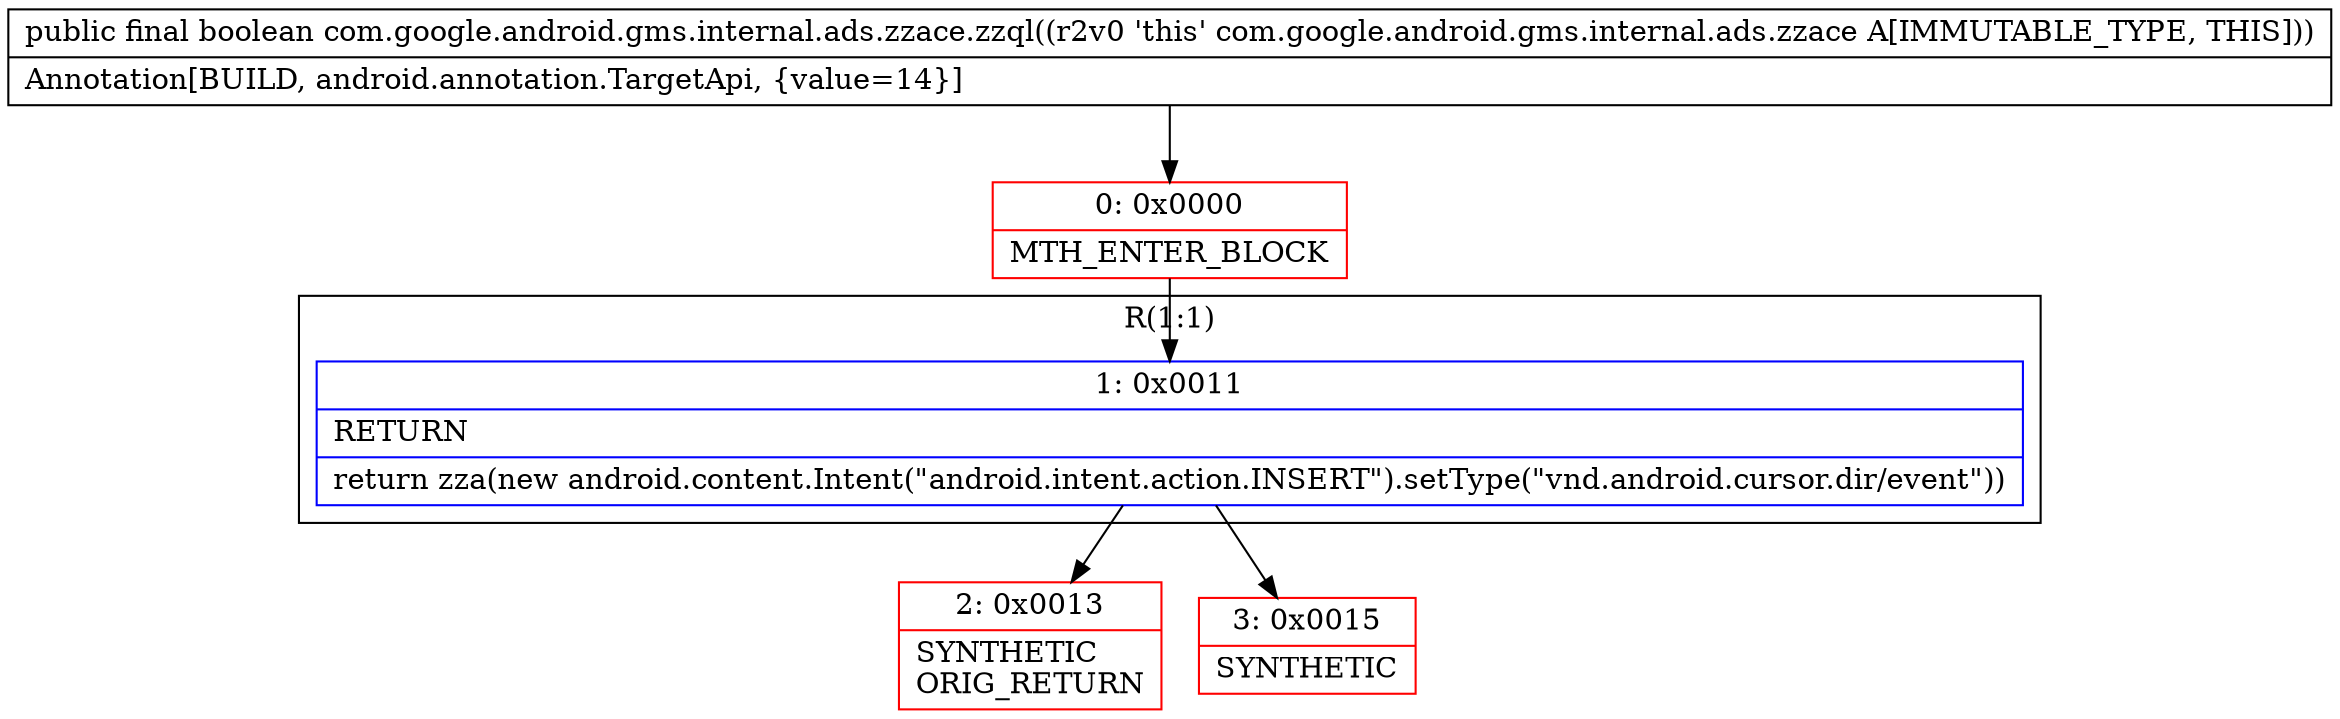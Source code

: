 digraph "CFG forcom.google.android.gms.internal.ads.zzace.zzql()Z" {
subgraph cluster_Region_1803497847 {
label = "R(1:1)";
node [shape=record,color=blue];
Node_1 [shape=record,label="{1\:\ 0x0011|RETURN\l|return zza(new android.content.Intent(\"android.intent.action.INSERT\").setType(\"vnd.android.cursor.dir\/event\"))\l}"];
}
Node_0 [shape=record,color=red,label="{0\:\ 0x0000|MTH_ENTER_BLOCK\l}"];
Node_2 [shape=record,color=red,label="{2\:\ 0x0013|SYNTHETIC\lORIG_RETURN\l}"];
Node_3 [shape=record,color=red,label="{3\:\ 0x0015|SYNTHETIC\l}"];
MethodNode[shape=record,label="{public final boolean com.google.android.gms.internal.ads.zzace.zzql((r2v0 'this' com.google.android.gms.internal.ads.zzace A[IMMUTABLE_TYPE, THIS]))  | Annotation[BUILD, android.annotation.TargetApi, \{value=14\}]\l}"];
MethodNode -> Node_0;
Node_1 -> Node_2;
Node_1 -> Node_3;
Node_0 -> Node_1;
}

